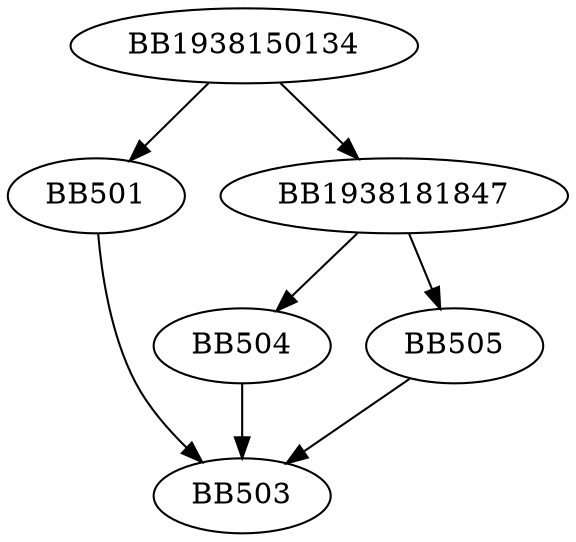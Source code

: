digraph G{
	BB1938150134->BB501;
	BB1938150134->BB1938181847;
	BB501->BB503;
	BB1938181847->BB504;
	BB1938181847->BB505;
	BB504->BB503;
	BB505->BB503;
}
